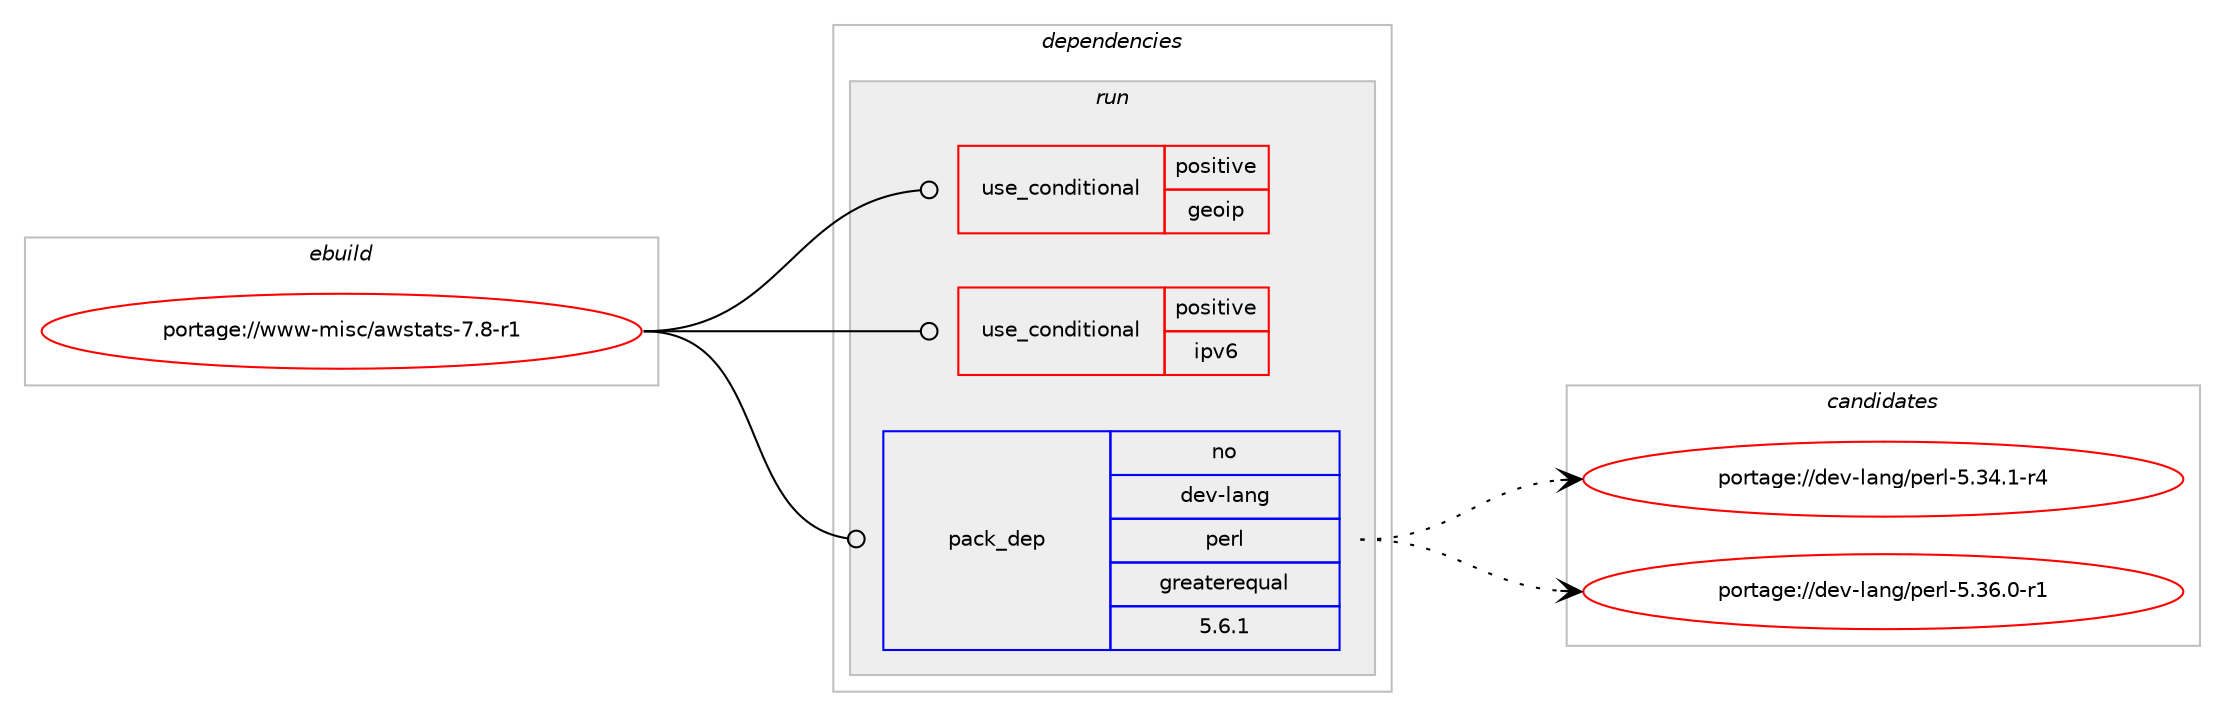 digraph prolog {

# *************
# Graph options
# *************

newrank=true;
concentrate=true;
compound=true;
graph [rankdir=LR,fontname=Helvetica,fontsize=10,ranksep=1.5];#, ranksep=2.5, nodesep=0.2];
edge  [arrowhead=vee];
node  [fontname=Helvetica,fontsize=10];

# **********
# The ebuild
# **********

subgraph cluster_leftcol {
color=gray;
rank=same;
label=<<i>ebuild</i>>;
id [label="portage://www-misc/awstats-7.8-r1", color=red, width=4, href="../www-misc/awstats-7.8-r1.svg"];
}

# ****************
# The dependencies
# ****************

subgraph cluster_midcol {
color=gray;
label=<<i>dependencies</i>>;
subgraph cluster_compile {
fillcolor="#eeeeee";
style=filled;
label=<<i>compile</i>>;
}
subgraph cluster_compileandrun {
fillcolor="#eeeeee";
style=filled;
label=<<i>compile and run</i>>;
}
subgraph cluster_run {
fillcolor="#eeeeee";
style=filled;
label=<<i>run</i>>;
subgraph cond168 {
dependency493 [label=<<TABLE BORDER="0" CELLBORDER="1" CELLSPACING="0" CELLPADDING="4"><TR><TD ROWSPAN="3" CELLPADDING="10">use_conditional</TD></TR><TR><TD>positive</TD></TR><TR><TD>geoip</TD></TR></TABLE>>, shape=none, color=red];
# *** BEGIN UNKNOWN DEPENDENCY TYPE (TODO) ***
# dependency493 -> package_dependency(portage://www-misc/awstats-7.8-r1,run,no,dev-perl,Geo-IP,none,[,,],[],[])
# *** END UNKNOWN DEPENDENCY TYPE (TODO) ***

}
id:e -> dependency493:w [weight=20,style="solid",arrowhead="odot"];
subgraph cond169 {
dependency494 [label=<<TABLE BORDER="0" CELLBORDER="1" CELLSPACING="0" CELLPADDING="4"><TR><TD ROWSPAN="3" CELLPADDING="10">use_conditional</TD></TR><TR><TD>positive</TD></TR><TR><TD>ipv6</TD></TR></TABLE>>, shape=none, color=red];
# *** BEGIN UNKNOWN DEPENDENCY TYPE (TODO) ***
# dependency494 -> package_dependency(portage://www-misc/awstats-7.8-r1,run,no,dev-perl,Net-DNS,none,[,,],[],[])
# *** END UNKNOWN DEPENDENCY TYPE (TODO) ***

# *** BEGIN UNKNOWN DEPENDENCY TYPE (TODO) ***
# dependency494 -> package_dependency(portage://www-misc/awstats-7.8-r1,run,no,dev-perl,Net-IP,none,[,,],[],[])
# *** END UNKNOWN DEPENDENCY TYPE (TODO) ***

}
id:e -> dependency494:w [weight=20,style="solid",arrowhead="odot"];
subgraph pack278 {
dependency495 [label=<<TABLE BORDER="0" CELLBORDER="1" CELLSPACING="0" CELLPADDING="4" WIDTH="220"><TR><TD ROWSPAN="6" CELLPADDING="30">pack_dep</TD></TR><TR><TD WIDTH="110">no</TD></TR><TR><TD>dev-lang</TD></TR><TR><TD>perl</TD></TR><TR><TD>greaterequal</TD></TR><TR><TD>5.6.1</TD></TR></TABLE>>, shape=none, color=blue];
}
id:e -> dependency495:w [weight=20,style="solid",arrowhead="odot"];
# *** BEGIN UNKNOWN DEPENDENCY TYPE (TODO) ***
# id -> package_dependency(portage://www-misc/awstats-7.8-r1,run,no,dev-perl,URI,none,[,,],[],[])
# *** END UNKNOWN DEPENDENCY TYPE (TODO) ***

# *** BEGIN UNKNOWN DEPENDENCY TYPE (TODO) ***
# id -> package_dependency(portage://www-misc/awstats-7.8-r1,run,no,virtual,perl-Time-Local,none,[,,],[],[])
# *** END UNKNOWN DEPENDENCY TYPE (TODO) ***

}
}

# **************
# The candidates
# **************

subgraph cluster_choices {
rank=same;
color=gray;
label=<<i>candidates</i>>;

subgraph choice278 {
color=black;
nodesep=1;
choice100101118451089711010347112101114108455346515246494511452 [label="portage://dev-lang/perl-5.34.1-r4", color=red, width=4,href="../dev-lang/perl-5.34.1-r4.svg"];
choice100101118451089711010347112101114108455346515446484511449 [label="portage://dev-lang/perl-5.36.0-r1", color=red, width=4,href="../dev-lang/perl-5.36.0-r1.svg"];
dependency495:e -> choice100101118451089711010347112101114108455346515246494511452:w [style=dotted,weight="100"];
dependency495:e -> choice100101118451089711010347112101114108455346515446484511449:w [style=dotted,weight="100"];
}
}

}
